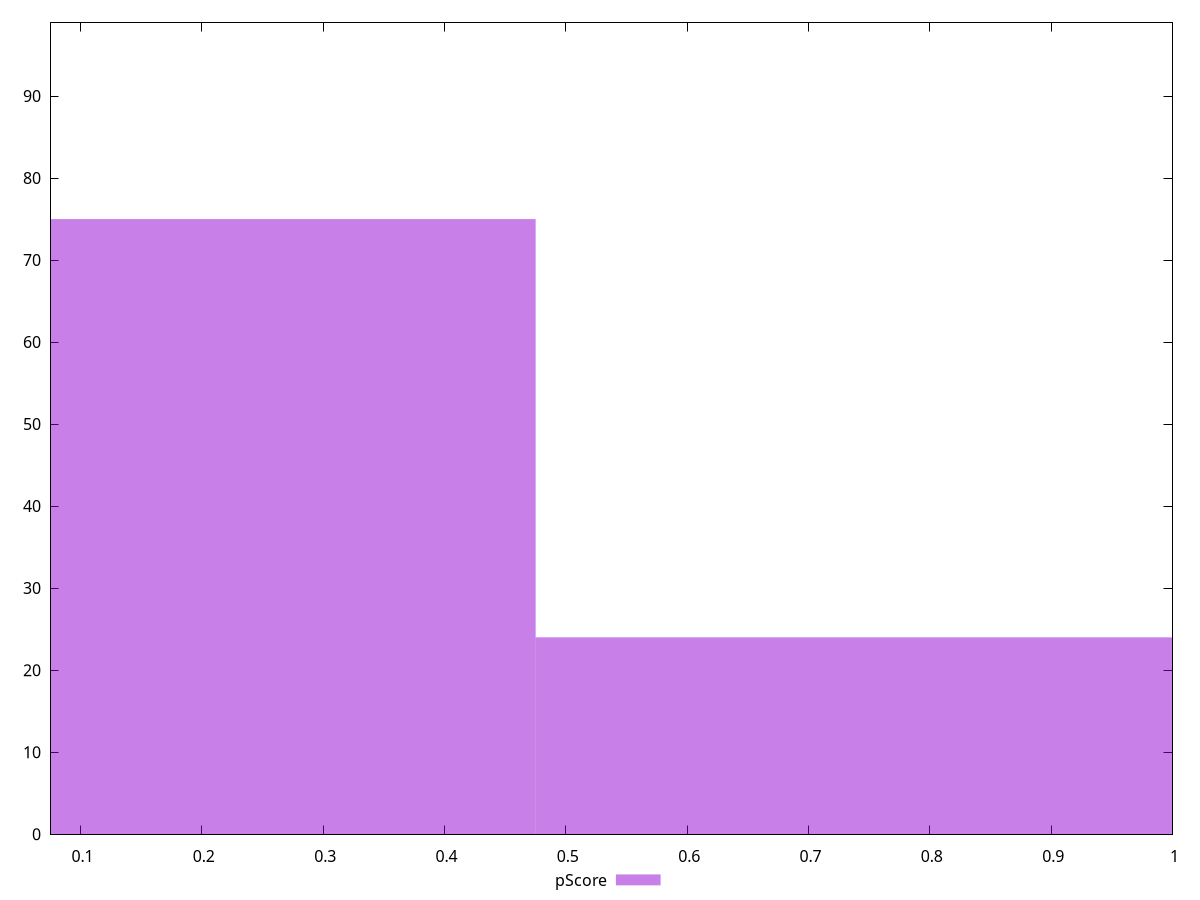 reset

$pScore <<EOF
0 75
0.9502521784458946 24
EOF

set key outside below
set boxwidth 0.9502521784458946
set xrange [0.07487315843884623:1]
set yrange [0:99]
set trange [0:99]
set style fill transparent solid 0.5 noborder
set terminal svg size 640, 490 enhanced background rgb 'white'
set output "report/report_00029_2021-02-24T13-36-40.390Z/uses-long-cache-ttl/samples/card/pScore/histogram.svg"

plot $pScore title "pScore" with boxes

reset
